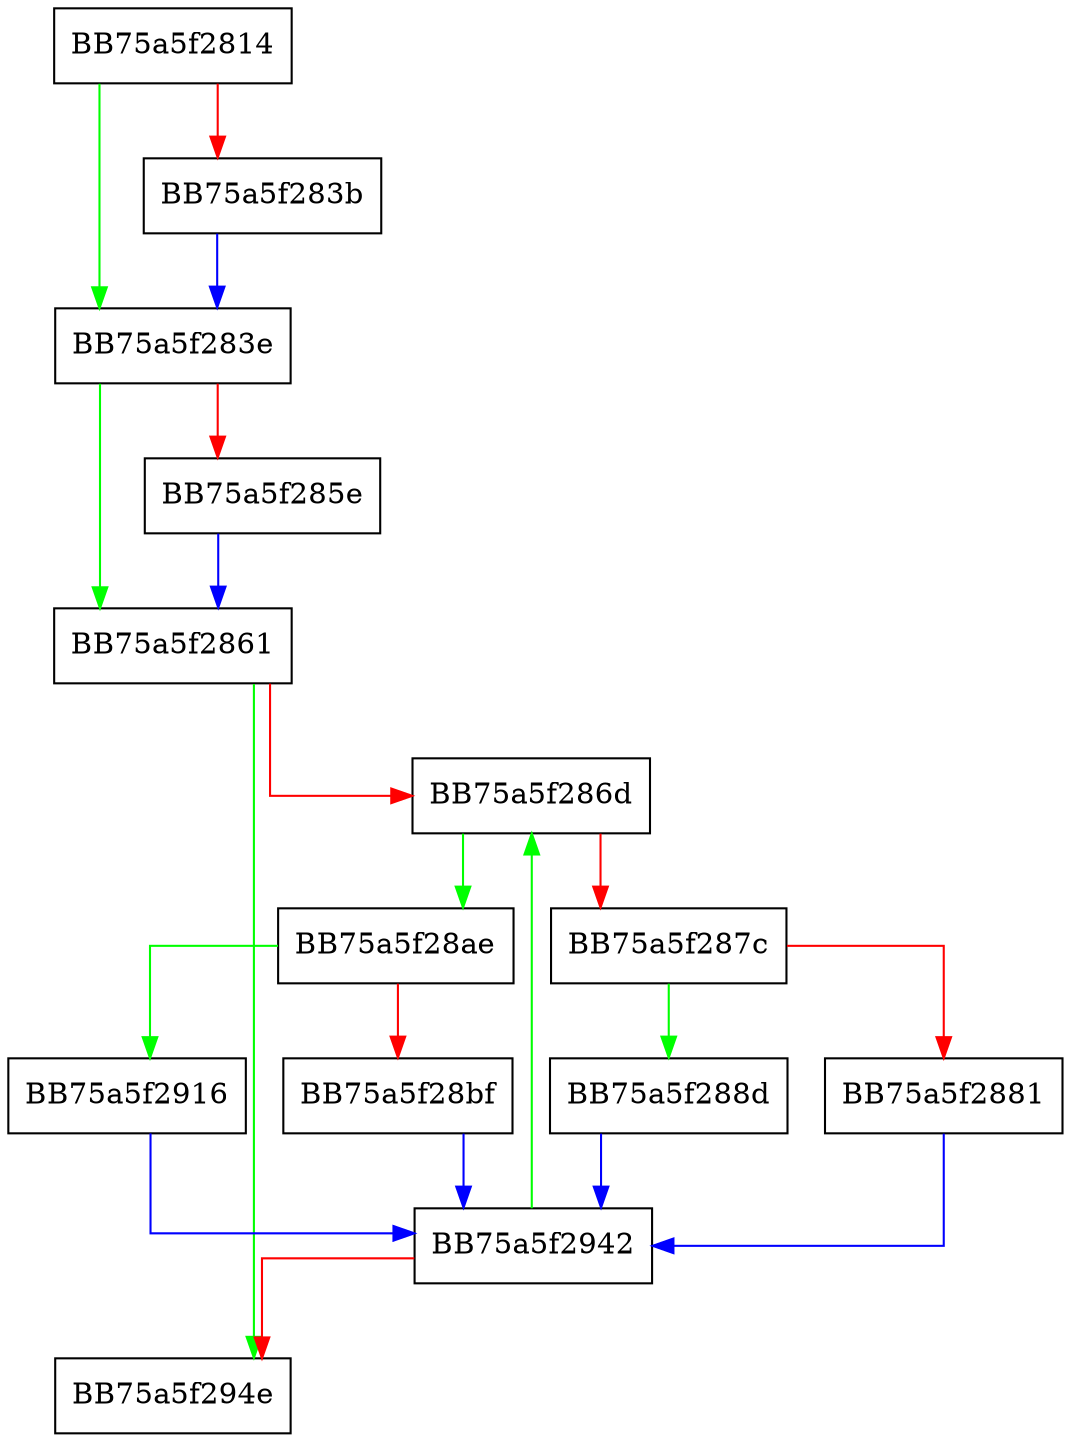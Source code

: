 digraph utf16_to_utf8 {
  node [shape="box"];
  graph [splines=ortho];
  BB75a5f2814 -> BB75a5f283e [color="green"];
  BB75a5f2814 -> BB75a5f283b [color="red"];
  BB75a5f283b -> BB75a5f283e [color="blue"];
  BB75a5f283e -> BB75a5f2861 [color="green"];
  BB75a5f283e -> BB75a5f285e [color="red"];
  BB75a5f285e -> BB75a5f2861 [color="blue"];
  BB75a5f2861 -> BB75a5f294e [color="green"];
  BB75a5f2861 -> BB75a5f286d [color="red"];
  BB75a5f286d -> BB75a5f28ae [color="green"];
  BB75a5f286d -> BB75a5f287c [color="red"];
  BB75a5f287c -> BB75a5f288d [color="green"];
  BB75a5f287c -> BB75a5f2881 [color="red"];
  BB75a5f2881 -> BB75a5f2942 [color="blue"];
  BB75a5f288d -> BB75a5f2942 [color="blue"];
  BB75a5f28ae -> BB75a5f2916 [color="green"];
  BB75a5f28ae -> BB75a5f28bf [color="red"];
  BB75a5f28bf -> BB75a5f2942 [color="blue"];
  BB75a5f2916 -> BB75a5f2942 [color="blue"];
  BB75a5f2942 -> BB75a5f286d [color="green"];
  BB75a5f2942 -> BB75a5f294e [color="red"];
}
